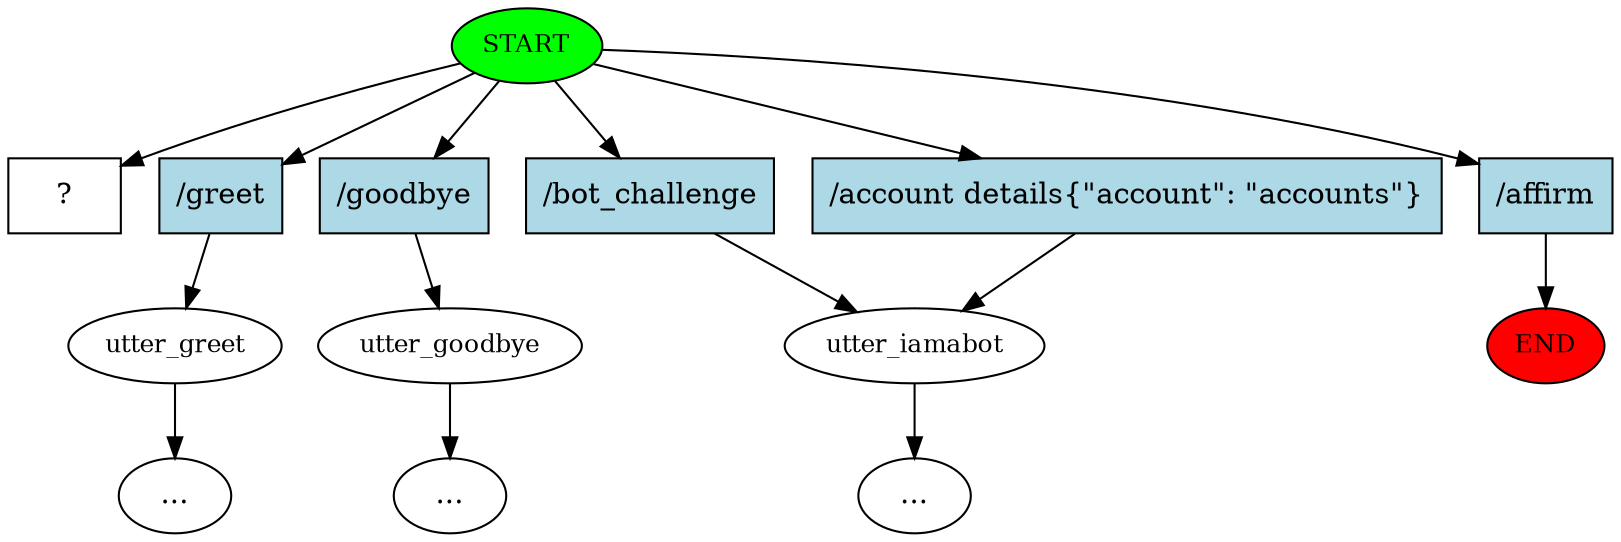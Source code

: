 digraph  {
0 [class="start active", fillcolor=green, fontsize=12, label=START, style=filled];
"-1" [class=end, fillcolor=red, fontsize=12, label=END, style=filled];
1 [class="", fontsize=12, label=utter_greet];
"-5" [class=ellipsis, label="..."];
4 [class="", fontsize=12, label=utter_goodbye];
"-6" [class=ellipsis, label="..."];
5 [class="", fontsize=12, label=utter_iamabot];
"-8" [class=ellipsis, label="..."];
7 [class="intent dashed active", label="  ?  ", shape=rect];
8 [class=intent, fillcolor=lightblue, label="/greet", shape=rect, style=filled];
9 [class=intent, fillcolor=lightblue, label="/goodbye", shape=rect, style=filled];
10 [class=intent, fillcolor=lightblue, label="/bot_challenge", shape=rect, style=filled];
11 [class=intent, fillcolor=lightblue, label="/account details{\"account\": \"accounts\"}", shape=rect, style=filled];
12 [class=intent, fillcolor=lightblue, label="/affirm", shape=rect, style=filled];
0 -> 7  [class=active, key=NONE, label=""];
0 -> 8  [class="", key=0];
0 -> 9  [class="", key=0];
0 -> 10  [class="", key=0];
0 -> 11  [class="", key=0];
0 -> 12  [class="", key=0];
1 -> "-5"  [class="", key=NONE, label=""];
4 -> "-6"  [class="", key=NONE, label=""];
5 -> "-8"  [class="", key=NONE, label=""];
8 -> 1  [class="", key=0];
9 -> 4  [class="", key=0];
10 -> 5  [class="", key=0];
11 -> 5  [class="", key=0];
12 -> "-1"  [class="", key=0];
}
